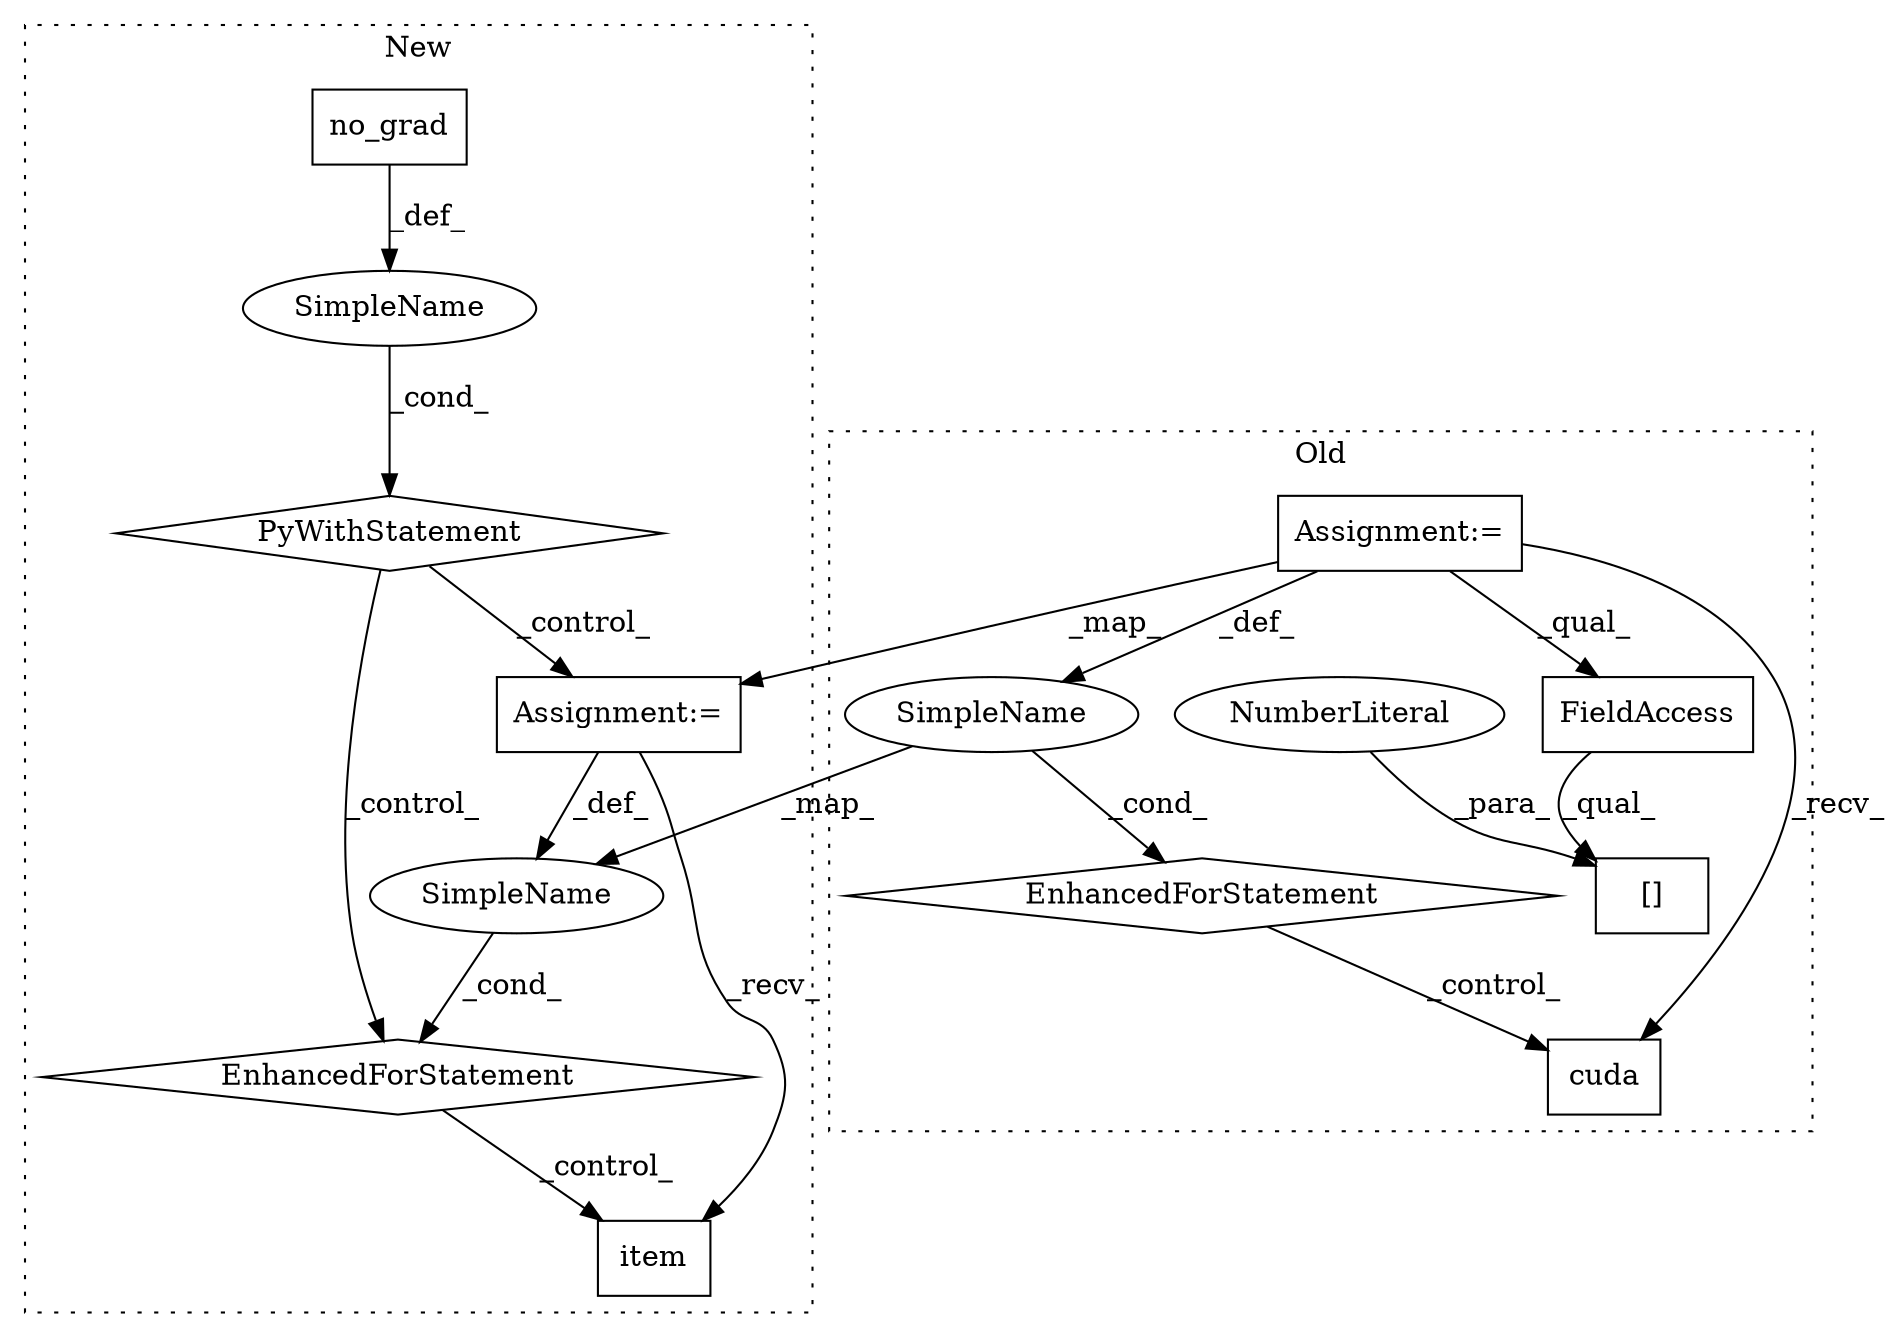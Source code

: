 digraph G {
subgraph cluster0 {
1 [label="[]" a="2" s="10586,10597" l="10,1" shape="box"];
4 [label="NumberLiteral" a="34" s="10596" l="1" shape="ellipse"];
5 [label="FieldAccess" a="22" s="10586" l="9" shape="box"];
9 [label="Assignment:=" a="7" s="8764,8889" l="93,2" shape="box"];
11 [label="EnhancedForStatement" a="70" s="8764,8889" l="93,2" shape="diamond"];
13 [label="SimpleName" a="42" s="8861" l="4" shape="ellipse"];
14 [label="cuda" a="32" s="9271" l="6" shape="box"];
label = "Old";
style="dotted";
}
subgraph cluster1 {
2 [label="no_grad" a="32" s="8816" l="9" shape="box"];
3 [label="PyWithStatement" a="104" s="8800,8825" l="10,2" shape="diamond"];
6 [label="SimpleName" a="42" s="" l="" shape="ellipse"];
7 [label="item" a="32" s="10678" l="6" shape="box"];
8 [label="EnhancedForStatement" a="70" s="8835,8969" l="102,2" shape="diamond"];
10 [label="Assignment:=" a="7" s="8835,8969" l="102,2" shape="box"];
12 [label="SimpleName" a="42" s="8941" l="4" shape="ellipse"];
label = "New";
style="dotted";
}
2 -> 6 [label="_def_"];
3 -> 8 [label="_control_"];
3 -> 10 [label="_control_"];
4 -> 1 [label="_para_"];
5 -> 1 [label="_qual_"];
6 -> 3 [label="_cond_"];
8 -> 7 [label="_control_"];
9 -> 14 [label="_recv_"];
9 -> 5 [label="_qual_"];
9 -> 10 [label="_map_"];
9 -> 13 [label="_def_"];
10 -> 7 [label="_recv_"];
10 -> 12 [label="_def_"];
11 -> 14 [label="_control_"];
12 -> 8 [label="_cond_"];
13 -> 11 [label="_cond_"];
13 -> 12 [label="_map_"];
}